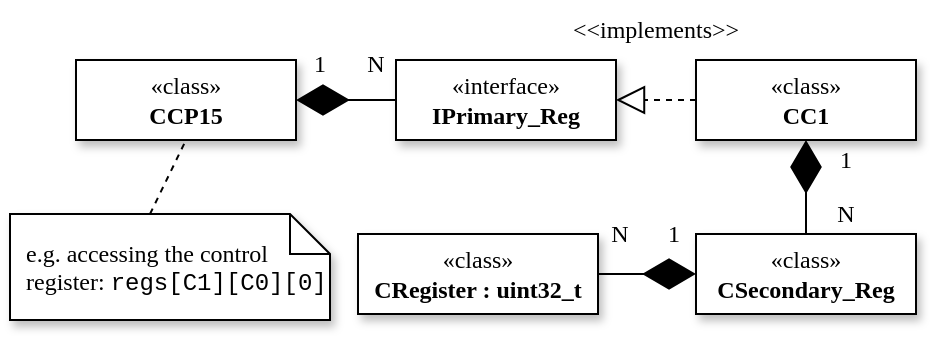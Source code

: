 <mxfile version="21.6.8" type="device">
  <diagram name="Page-1" id="cBt5FJP93KBJubi952l_">
    <mxGraphModel dx="989" dy="582" grid="1" gridSize="10" guides="1" tooltips="1" connect="1" arrows="1" fold="1" page="1" pageScale="1" pageWidth="850" pageHeight="1100" math="0" shadow="0">
      <root>
        <mxCell id="0" />
        <mxCell id="1" parent="0" />
        <mxCell id="Qa7tUvaV04lccMH_RGPz-82" value="«class»&lt;br&gt;&lt;b&gt;CCP15&lt;/b&gt;" style="html=1;whiteSpace=wrap;fontFamily=Computer Modern;shadow=1;" vertex="1" parent="1">
          <mxGeometry x="130" y="320" width="110" height="40" as="geometry" />
        </mxCell>
        <mxCell id="Qa7tUvaV04lccMH_RGPz-83" value="«interface»&lt;br&gt;&lt;b&gt;IPrimary_Reg&lt;/b&gt;" style="html=1;whiteSpace=wrap;fontFamily=Computer Modern;shadow=1;" vertex="1" parent="1">
          <mxGeometry x="290" y="320" width="110" height="40" as="geometry" />
        </mxCell>
        <mxCell id="Qa7tUvaV04lccMH_RGPz-85" value="«class»&lt;br&gt;&lt;b&gt;CC1&lt;/b&gt;" style="html=1;whiteSpace=wrap;fontFamily=Computer Modern;shadow=1;" vertex="1" parent="1">
          <mxGeometry x="440" y="320" width="110" height="40" as="geometry" />
        </mxCell>
        <mxCell id="Qa7tUvaV04lccMH_RGPz-91" value="&amp;lt;&amp;lt;implements&amp;gt;&amp;gt;" style="text;html=1;strokeColor=none;fillColor=none;align=center;verticalAlign=middle;whiteSpace=wrap;rounded=0;fontFamily=Computer Modern;" vertex="1" parent="1">
          <mxGeometry x="390" y="290" width="60" height="30" as="geometry" />
        </mxCell>
        <mxCell id="Qa7tUvaV04lccMH_RGPz-92" value="1" style="text;html=1;strokeColor=none;fillColor=none;align=center;verticalAlign=middle;whiteSpace=wrap;rounded=0;fontFamily=Computer Modern;" vertex="1" parent="1">
          <mxGeometry x="247" y="312" width="10" height="20" as="geometry" />
        </mxCell>
        <mxCell id="Qa7tUvaV04lccMH_RGPz-93" value="N" style="text;html=1;strokeColor=none;fillColor=none;align=center;verticalAlign=middle;whiteSpace=wrap;rounded=0;fontFamily=Computer Modern;" vertex="1" parent="1">
          <mxGeometry x="275" y="312" width="10" height="20" as="geometry" />
        </mxCell>
        <mxCell id="Qa7tUvaV04lccMH_RGPz-94" value="«class»&lt;br&gt;&lt;b&gt;CSecondary_Reg&lt;/b&gt;" style="html=1;whiteSpace=wrap;fontFamily=Computer Modern;shadow=1;" vertex="1" parent="1">
          <mxGeometry x="440" y="407" width="110" height="40" as="geometry" />
        </mxCell>
        <mxCell id="Qa7tUvaV04lccMH_RGPz-96" value="«class»&lt;br&gt;&lt;b&gt;CRegister : uint32_t&lt;/b&gt;" style="html=1;whiteSpace=wrap;fontFamily=Computer Modern;shadow=1;" vertex="1" parent="1">
          <mxGeometry x="271" y="407" width="120" height="40" as="geometry" />
        </mxCell>
        <mxCell id="Qa7tUvaV04lccMH_RGPz-98" value="" style="endArrow=block;dashed=1;endFill=0;endSize=12;html=1;rounded=0;entryX=1;entryY=0.5;entryDx=0;entryDy=0;exitX=0;exitY=0.5;exitDx=0;exitDy=0;fontFamily=Computer Modern;" edge="1" parent="1" source="Qa7tUvaV04lccMH_RGPz-85" target="Qa7tUvaV04lccMH_RGPz-83">
          <mxGeometry width="160" relative="1" as="geometry">
            <mxPoint x="315" y="503" as="sourcePoint" />
            <mxPoint x="315" y="460" as="targetPoint" />
          </mxGeometry>
        </mxCell>
        <mxCell id="Qa7tUvaV04lccMH_RGPz-101" value="N" style="text;html=1;strokeColor=none;fillColor=none;align=center;verticalAlign=middle;whiteSpace=wrap;rounded=0;fontFamily=Computer Modern;" vertex="1" parent="1">
          <mxGeometry x="510" y="387" width="10" height="20" as="geometry" />
        </mxCell>
        <mxCell id="Qa7tUvaV04lccMH_RGPz-102" value="N" style="text;html=1;strokeColor=none;fillColor=none;align=center;verticalAlign=middle;whiteSpace=wrap;rounded=0;fontFamily=Computer Modern;" vertex="1" parent="1">
          <mxGeometry x="397" y="397" width="10" height="20" as="geometry" />
        </mxCell>
        <mxCell id="Qa7tUvaV04lccMH_RGPz-103" value="1" style="text;html=1;strokeColor=none;fillColor=none;align=center;verticalAlign=middle;whiteSpace=wrap;rounded=0;fontFamily=Computer Modern;" vertex="1" parent="1">
          <mxGeometry x="510" y="360" width="10" height="20" as="geometry" />
        </mxCell>
        <mxCell id="Qa7tUvaV04lccMH_RGPz-104" value="1" style="text;html=1;strokeColor=none;fillColor=none;align=center;verticalAlign=middle;whiteSpace=wrap;rounded=0;fontFamily=Computer Modern;" vertex="1" parent="1">
          <mxGeometry x="424" y="397" width="10" height="20" as="geometry" />
        </mxCell>
        <mxCell id="Qa7tUvaV04lccMH_RGPz-105" value="" style="endArrow=diamondThin;endFill=1;endSize=24;html=1;rounded=0;entryX=1;entryY=0.5;entryDx=0;entryDy=0;exitX=0;exitY=0.5;exitDx=0;exitDy=0;" edge="1" parent="1" source="Qa7tUvaV04lccMH_RGPz-83" target="Qa7tUvaV04lccMH_RGPz-82">
          <mxGeometry width="160" relative="1" as="geometry">
            <mxPoint x="150" y="460" as="sourcePoint" />
            <mxPoint x="310" y="460" as="targetPoint" />
          </mxGeometry>
        </mxCell>
        <mxCell id="Qa7tUvaV04lccMH_RGPz-106" value="" style="endArrow=diamondThin;endFill=1;endSize=24;html=1;rounded=0;entryX=0.5;entryY=1;entryDx=0;entryDy=0;exitX=0.5;exitY=0;exitDx=0;exitDy=0;" edge="1" parent="1" source="Qa7tUvaV04lccMH_RGPz-94" target="Qa7tUvaV04lccMH_RGPz-85">
          <mxGeometry width="160" relative="1" as="geometry">
            <mxPoint x="300" y="350" as="sourcePoint" />
            <mxPoint x="250" y="350" as="targetPoint" />
          </mxGeometry>
        </mxCell>
        <mxCell id="Qa7tUvaV04lccMH_RGPz-107" value="" style="endArrow=diamondThin;endFill=1;endSize=24;html=1;rounded=0;entryX=0;entryY=0.5;entryDx=0;entryDy=0;exitX=1;exitY=0.5;exitDx=0;exitDy=0;" edge="1" parent="1" source="Qa7tUvaV04lccMH_RGPz-96" target="Qa7tUvaV04lccMH_RGPz-94">
          <mxGeometry width="160" relative="1" as="geometry">
            <mxPoint x="505" y="417" as="sourcePoint" />
            <mxPoint x="505" y="367" as="targetPoint" />
          </mxGeometry>
        </mxCell>
        <mxCell id="Qa7tUvaV04lccMH_RGPz-112" value="&amp;nbsp; e.g. accessing the control &lt;br&gt;&amp;nbsp; register: &lt;font face=&quot;Courier New&quot;&gt;regs[C1][C0][0]&lt;/font&gt;" style="shape=note;size=20;whiteSpace=wrap;html=1;fontFamily=Computer Modern;shadow=1;align=left;" vertex="1" parent="1">
          <mxGeometry x="97" y="397" width="160" height="53" as="geometry" />
        </mxCell>
        <mxCell id="Qa7tUvaV04lccMH_RGPz-113" value="" style="endArrow=none;dashed=1;html=1;rounded=0;entryX=0.5;entryY=1;entryDx=0;entryDy=0;exitX=0;exitY=0;exitDx=70;exitDy=0;exitPerimeter=0;" edge="1" parent="1" source="Qa7tUvaV04lccMH_RGPz-112" target="Qa7tUvaV04lccMH_RGPz-82">
          <mxGeometry width="50" height="50" relative="1" as="geometry">
            <mxPoint x="-50" y="430" as="sourcePoint" />
            <mxPoint y="380" as="targetPoint" />
          </mxGeometry>
        </mxCell>
      </root>
    </mxGraphModel>
  </diagram>
</mxfile>
